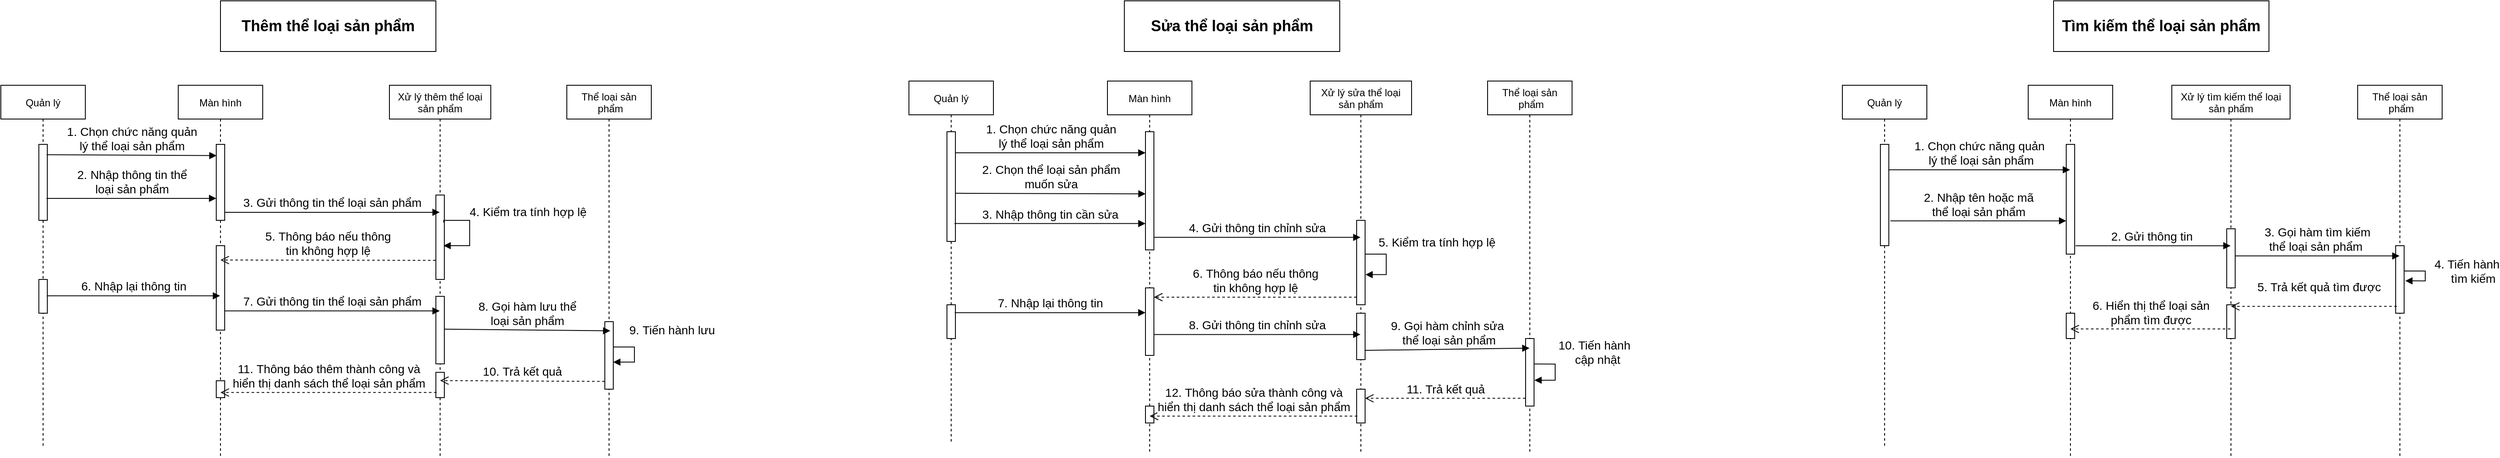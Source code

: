 <mxfile version="17.4.2" type="device"><diagram id="kgpKYQtTHZ0yAKxKKP6v" name="Page-1"><mxGraphModel dx="1021" dy="1751" grid="1" gridSize="10" guides="1" tooltips="1" connect="1" arrows="1" fold="1" page="1" pageScale="1" pageWidth="850" pageHeight="1100" math="0" shadow="0"><root><mxCell id="0"/><mxCell id="1" parent="0"/><mxCell id="3nuBFxr9cyL0pnOWT2aG-1" value="Quản lý" style="shape=umlLifeline;perimeter=lifelinePerimeter;container=1;collapsible=0;recursiveResize=0;rounded=0;shadow=0;strokeWidth=1;" parent="1" vertex="1"><mxGeometry x="150" y="80" width="100" height="430" as="geometry"/></mxCell><mxCell id="3nuBFxr9cyL0pnOWT2aG-2" value="" style="points=[];perimeter=orthogonalPerimeter;rounded=0;shadow=0;strokeWidth=1;" parent="3nuBFxr9cyL0pnOWT2aG-1" vertex="1"><mxGeometry x="45" y="70" width="10" height="90" as="geometry"/></mxCell><mxCell id="gBIo79_d9cCzOgbuqsFI-15" value="" style="html=1;points=[];perimeter=orthogonalPerimeter;fontSize=12;" parent="3nuBFxr9cyL0pnOWT2aG-1" vertex="1"><mxGeometry x="45" y="230" width="10" height="40" as="geometry"/></mxCell><mxCell id="3nuBFxr9cyL0pnOWT2aG-5" value="Màn hình" style="shape=umlLifeline;perimeter=lifelinePerimeter;container=1;collapsible=0;recursiveResize=0;rounded=0;shadow=0;strokeWidth=1;" parent="1" vertex="1"><mxGeometry x="360" y="80" width="100" height="440" as="geometry"/></mxCell><mxCell id="3nuBFxr9cyL0pnOWT2aG-6" value="" style="points=[];perimeter=orthogonalPerimeter;rounded=0;shadow=0;strokeWidth=1;" parent="3nuBFxr9cyL0pnOWT2aG-5" vertex="1"><mxGeometry x="45" y="70" width="10" height="90" as="geometry"/></mxCell><mxCell id="gBIo79_d9cCzOgbuqsFI-12" value="" style="html=1;points=[];perimeter=orthogonalPerimeter;fontSize=12;" parent="3nuBFxr9cyL0pnOWT2aG-5" vertex="1"><mxGeometry x="45" y="190" width="10" height="100" as="geometry"/></mxCell><mxCell id="gBIo79_d9cCzOgbuqsFI-25" value="" style="html=1;points=[];perimeter=orthogonalPerimeter;fontSize=12;" parent="3nuBFxr9cyL0pnOWT2aG-5" vertex="1"><mxGeometry x="45" y="350" width="10" height="20" as="geometry"/></mxCell><mxCell id="gBIo79_d9cCzOgbuqsFI-2" value="Xử lý thêm thể loại&#10;sản phẩm" style="shape=umlLifeline;perimeter=lifelinePerimeter;container=1;collapsible=0;recursiveResize=0;rounded=0;shadow=0;strokeWidth=1;" parent="1" vertex="1"><mxGeometry x="610" y="80" width="120" height="440" as="geometry"/></mxCell><mxCell id="gBIo79_d9cCzOgbuqsFI-3" value="" style="points=[];perimeter=orthogonalPerimeter;rounded=0;shadow=0;strokeWidth=1;" parent="gBIo79_d9cCzOgbuqsFI-2" vertex="1"><mxGeometry x="55" y="130" width="10" height="100" as="geometry"/></mxCell><mxCell id="gBIo79_d9cCzOgbuqsFI-10" value="&lt;font style=&quot;font-size: 14px&quot;&gt;4.&amp;nbsp;Kiểm tra tính hợp lệ&lt;/font&gt;" style="edgeStyle=orthogonalEdgeStyle;html=1;align=left;spacingLeft=2;endArrow=block;rounded=0;fontSize=12;exitX=0.928;exitY=0.326;exitDx=0;exitDy=0;exitPerimeter=0;" parent="gBIo79_d9cCzOgbuqsFI-2" source="gBIo79_d9cCzOgbuqsFI-3" edge="1"><mxGeometry x="-0.375" y="10" relative="1" as="geometry"><mxPoint x="65" y="120" as="sourcePoint"/><Array as="points"><mxPoint x="64" y="160"/><mxPoint x="95" y="160"/><mxPoint x="95" y="190"/></Array><mxPoint x="64" y="190" as="targetPoint"/><mxPoint as="offset"/></mxGeometry></mxCell><mxCell id="gBIo79_d9cCzOgbuqsFI-17" value="" style="html=1;points=[];perimeter=orthogonalPerimeter;fontSize=12;" parent="gBIo79_d9cCzOgbuqsFI-2" vertex="1"><mxGeometry x="55" y="250" width="10" height="80" as="geometry"/></mxCell><mxCell id="gBIo79_d9cCzOgbuqsFI-23" value="" style="html=1;points=[];perimeter=orthogonalPerimeter;fontSize=12;" parent="gBIo79_d9cCzOgbuqsFI-2" vertex="1"><mxGeometry x="55" y="340" width="10" height="30" as="geometry"/></mxCell><mxCell id="gBIo79_d9cCzOgbuqsFI-4" value="Thể loại sản&#10; phẩm" style="shape=umlLifeline;perimeter=lifelinePerimeter;container=1;collapsible=0;recursiveResize=0;rounded=0;shadow=0;strokeWidth=1;" parent="1" vertex="1"><mxGeometry x="820" y="80" width="100" height="440" as="geometry"/></mxCell><mxCell id="gBIo79_d9cCzOgbuqsFI-20" value="&lt;font style=&quot;font-size: 14px&quot;&gt;9.&amp;nbsp;Tiến hành lưu&lt;/font&gt;" style="edgeStyle=orthogonalEdgeStyle;html=1;align=left;spacingLeft=2;endArrow=block;rounded=0;entryX=0.986;entryY=0.599;fontSize=12;entryDx=0;entryDy=0;entryPerimeter=0;" parent="gBIo79_d9cCzOgbuqsFI-4" target="gBIo79_d9cCzOgbuqsFI-21" edge="1"><mxGeometry x="-0.453" y="20" relative="1" as="geometry"><mxPoint x="50" y="310" as="sourcePoint"/><Array as="points"><mxPoint x="80" y="310"/><mxPoint x="80" y="328"/></Array><mxPoint x="55" y="330" as="targetPoint"/><mxPoint as="offset"/></mxGeometry></mxCell><mxCell id="gBIo79_d9cCzOgbuqsFI-21" value="" style="html=1;points=[];perimeter=orthogonalPerimeter;fontSize=12;" parent="gBIo79_d9cCzOgbuqsFI-4" vertex="1"><mxGeometry x="45" y="280" width="10" height="80" as="geometry"/></mxCell><mxCell id="gBIo79_d9cCzOgbuqsFI-7" value="&lt;font style=&quot;font-size: 14px&quot;&gt;2. Nhập thông tin thể&lt;br&gt;loại sản phẩm&lt;/font&gt;" style="html=1;verticalAlign=bottom;endArrow=block;rounded=0;exitX=0.9;exitY=0.711;exitDx=0;exitDy=0;exitPerimeter=0;" parent="1" source="3nuBFxr9cyL0pnOWT2aG-2" target="3nuBFxr9cyL0pnOWT2aG-6" edge="1"><mxGeometry width="80" relative="1" as="geometry"><mxPoint x="510" y="270" as="sourcePoint"/><mxPoint x="590" y="270" as="targetPoint"/></mxGeometry></mxCell><mxCell id="gBIo79_d9cCzOgbuqsFI-8" value="&lt;font style=&quot;font-size: 14px&quot;&gt;3. Gửi thông tin thể loại sản phẩm&lt;/font&gt;" style="html=1;verticalAlign=bottom;endArrow=block;rounded=0;fontSize=12;exitX=1.031;exitY=0.894;exitDx=0;exitDy=0;exitPerimeter=0;" parent="1" source="3nuBFxr9cyL0pnOWT2aG-6" target="gBIo79_d9cCzOgbuqsFI-2" edge="1"><mxGeometry width="80" relative="1" as="geometry"><mxPoint x="510" y="270" as="sourcePoint"/><mxPoint x="590" y="270" as="targetPoint"/></mxGeometry></mxCell><mxCell id="gBIo79_d9cCzOgbuqsFI-11" value="&lt;font style=&quot;font-size: 14px&quot;&gt;5.&amp;nbsp;Thông báo nếu thông&lt;br&gt;tin không hợp lệ&lt;/font&gt;" style="html=1;verticalAlign=bottom;endArrow=open;dashed=1;endSize=8;rounded=0;fontSize=12;exitX=-0.038;exitY=0.774;exitDx=0;exitDy=0;exitPerimeter=0;" parent="1" source="gBIo79_d9cCzOgbuqsFI-3" edge="1"><mxGeometry relative="1" as="geometry"><mxPoint x="640" y="260" as="sourcePoint"/><mxPoint x="410" y="287" as="targetPoint"/></mxGeometry></mxCell><mxCell id="gBIo79_d9cCzOgbuqsFI-13" value="&lt;font style=&quot;font-size: 14px&quot;&gt;6.&amp;nbsp;Nhập lại thông tin&lt;/font&gt;" style="html=1;verticalAlign=bottom;endArrow=block;rounded=0;fontSize=12;exitX=0.938;exitY=0.485;exitDx=0;exitDy=0;exitPerimeter=0;" parent="1" source="gBIo79_d9cCzOgbuqsFI-15" target="3nuBFxr9cyL0pnOWT2aG-5" edge="1"><mxGeometry width="80" relative="1" as="geometry"><mxPoint x="180" y="318" as="sourcePoint"/><mxPoint x="390" y="329" as="targetPoint"/></mxGeometry></mxCell><mxCell id="gBIo79_d9cCzOgbuqsFI-16" value="&lt;font style=&quot;font-size: 14px&quot;&gt;7. Gửi thông tin thể loại sản phẩm&lt;/font&gt;" style="html=1;verticalAlign=bottom;endArrow=block;rounded=0;fontSize=12;exitX=0.938;exitY=0.773;exitDx=0;exitDy=0;exitPerimeter=0;" parent="1" source="gBIo79_d9cCzOgbuqsFI-12" target="gBIo79_d9cCzOgbuqsFI-2" edge="1"><mxGeometry width="80" relative="1" as="geometry"><mxPoint x="360" y="290" as="sourcePoint"/><mxPoint x="440" y="290" as="targetPoint"/></mxGeometry></mxCell><mxCell id="gBIo79_d9cCzOgbuqsFI-18" value="&lt;font style=&quot;font-size: 14px&quot;&gt;8.&amp;nbsp;Gọi hàm lưu thể&lt;br&gt;loại sản phẩm&lt;/font&gt;" style="html=1;verticalAlign=bottom;endArrow=block;rounded=0;fontSize=12;exitX=0.986;exitY=0.486;exitDx=0;exitDy=0;exitPerimeter=0;entryX=0.515;entryY=0.661;entryDx=0;entryDy=0;entryPerimeter=0;" parent="1" source="gBIo79_d9cCzOgbuqsFI-17" target="gBIo79_d9cCzOgbuqsFI-4" edge="1"><mxGeometry width="80" relative="1" as="geometry"><mxPoint x="660" y="330" as="sourcePoint"/><mxPoint x="740" y="330" as="targetPoint"/></mxGeometry></mxCell><mxCell id="gBIo79_d9cCzOgbuqsFI-22" value="&lt;font style=&quot;font-size: 14px&quot;&gt;10.&amp;nbsp;Trả kết quả&lt;/font&gt;" style="html=1;verticalAlign=bottom;endArrow=open;dashed=1;endSize=8;rounded=0;fontSize=12;exitX=-0.014;exitY=0.885;exitDx=0;exitDy=0;exitPerimeter=0;entryX=0.5;entryY=0.795;entryDx=0;entryDy=0;entryPerimeter=0;" parent="1" source="gBIo79_d9cCzOgbuqsFI-21" target="gBIo79_d9cCzOgbuqsFI-2" edge="1"><mxGeometry relative="1" as="geometry"><mxPoint x="740" y="430" as="sourcePoint"/><mxPoint x="660" y="430" as="targetPoint"/></mxGeometry></mxCell><mxCell id="gBIo79_d9cCzOgbuqsFI-24" value="&lt;font style=&quot;font-size: 14px&quot;&gt;11.&amp;nbsp;Thông báo thêm thành công và&lt;br&gt;hiển thị danh sách thể loại sản phẩm&lt;/font&gt;" style="html=1;verticalAlign=bottom;endArrow=open;dashed=1;endSize=8;rounded=0;fontSize=12;exitX=0.081;exitY=0.797;exitDx=0;exitDy=0;exitPerimeter=0;" parent="1" source="gBIo79_d9cCzOgbuqsFI-23" target="3nuBFxr9cyL0pnOWT2aG-5" edge="1"><mxGeometry relative="1" as="geometry"><mxPoint x="610" y="380" as="sourcePoint"/><mxPoint x="530" y="380" as="targetPoint"/></mxGeometry></mxCell><mxCell id="gBIo79_d9cCzOgbuqsFI-26" value="&lt;b&gt;&lt;font style=&quot;font-size: 18px&quot;&gt;Thêm thể loại sản phẩm&lt;/font&gt;&lt;/b&gt;" style="rounded=0;whiteSpace=wrap;html=1;fontSize=12;" parent="1" vertex="1"><mxGeometry x="410" y="-20" width="255" height="60" as="geometry"/></mxCell><mxCell id="gBIo79_d9cCzOgbuqsFI-50" value="&lt;b&gt;&lt;font style=&quot;font-size: 18px&quot;&gt;Sửa thể loại sản phẩm&lt;/font&gt;&lt;/b&gt;" style="rounded=0;whiteSpace=wrap;html=1;fontSize=12;" parent="1" vertex="1"><mxGeometry x="1480" y="-20" width="255" height="60" as="geometry"/></mxCell><mxCell id="gBIo79_d9cCzOgbuqsFI-52" value="Quản lý" style="shape=umlLifeline;perimeter=lifelinePerimeter;container=1;collapsible=0;recursiveResize=0;rounded=0;shadow=0;strokeWidth=1;" parent="1" vertex="1"><mxGeometry x="2330" y="80" width="100" height="430" as="geometry"/></mxCell><mxCell id="gBIo79_d9cCzOgbuqsFI-53" value="" style="points=[];perimeter=orthogonalPerimeter;rounded=0;shadow=0;strokeWidth=1;" parent="gBIo79_d9cCzOgbuqsFI-52" vertex="1"><mxGeometry x="45" y="70" width="10" height="120" as="geometry"/></mxCell><mxCell id="gBIo79_d9cCzOgbuqsFI-55" value="Màn hình" style="shape=umlLifeline;perimeter=lifelinePerimeter;container=1;collapsible=0;recursiveResize=0;rounded=0;shadow=0;strokeWidth=1;" parent="1" vertex="1"><mxGeometry x="2550" y="80" width="100" height="440" as="geometry"/></mxCell><mxCell id="gBIo79_d9cCzOgbuqsFI-56" value="" style="points=[];perimeter=orthogonalPerimeter;rounded=0;shadow=0;strokeWidth=1;" parent="gBIo79_d9cCzOgbuqsFI-55" vertex="1"><mxGeometry x="45" y="70" width="10" height="130" as="geometry"/></mxCell><mxCell id="gBIo79_d9cCzOgbuqsFI-87" value="" style="html=1;points=[];perimeter=orthogonalPerimeter;fontSize=12;" parent="gBIo79_d9cCzOgbuqsFI-55" vertex="1"><mxGeometry x="45" y="270" width="10" height="30" as="geometry"/></mxCell><mxCell id="gBIo79_d9cCzOgbuqsFI-59" value="Xử lý tìm kiếm thể loại&#10;sản phẩm" style="shape=umlLifeline;perimeter=lifelinePerimeter;container=1;collapsible=0;recursiveResize=0;rounded=0;shadow=0;strokeWidth=1;" parent="1" vertex="1"><mxGeometry x="2720" y="80" width="140" height="440" as="geometry"/></mxCell><mxCell id="gBIo79_d9cCzOgbuqsFI-60" value="" style="points=[];perimeter=orthogonalPerimeter;rounded=0;shadow=0;strokeWidth=1;" parent="gBIo79_d9cCzOgbuqsFI-59" vertex="1"><mxGeometry x="65" y="170" width="10" height="70" as="geometry"/></mxCell><mxCell id="gBIo79_d9cCzOgbuqsFI-85" value="" style="html=1;points=[];perimeter=orthogonalPerimeter;fontSize=12;" parent="gBIo79_d9cCzOgbuqsFI-59" vertex="1"><mxGeometry x="65" y="260" width="10" height="40" as="geometry"/></mxCell><mxCell id="gBIo79_d9cCzOgbuqsFI-64" value="Thể loại sản&#10; phẩm" style="shape=umlLifeline;perimeter=lifelinePerimeter;container=1;collapsible=0;recursiveResize=0;rounded=0;shadow=0;strokeWidth=1;" parent="1" vertex="1"><mxGeometry x="2940" y="80" width="100" height="440" as="geometry"/></mxCell><mxCell id="gBIo79_d9cCzOgbuqsFI-79" value="" style="html=1;points=[];perimeter=orthogonalPerimeter;fontSize=12;" parent="gBIo79_d9cCzOgbuqsFI-64" vertex="1"><mxGeometry x="45" y="190" width="10" height="80" as="geometry"/></mxCell><mxCell id="gBIo79_d9cCzOgbuqsFI-83" value="&lt;font style=&quot;font-size: 14px&quot;&gt;4. Tiến hành&lt;br&gt;&amp;nbsp; &amp;nbsp; &amp;nbsp;tìm kiếm&lt;/font&gt;" style="edgeStyle=orthogonalEdgeStyle;html=1;align=left;spacingLeft=2;endArrow=block;rounded=0;fontSize=12;exitX=1;exitY=0.375;exitDx=0;exitDy=0;exitPerimeter=0;entryX=1.133;entryY=0.521;entryDx=0;entryDy=0;entryPerimeter=0;" parent="gBIo79_d9cCzOgbuqsFI-64" source="gBIo79_d9cCzOgbuqsFI-79" target="gBIo79_d9cCzOgbuqsFI-79" edge="1"><mxGeometry x="-0.286" y="-10" relative="1" as="geometry"><mxPoint x="60" y="160" as="sourcePoint"/><Array as="points"><mxPoint x="80" y="220"/><mxPoint x="80" y="232"/></Array><mxPoint x="60" y="220" as="targetPoint"/><mxPoint x="10" y="-10" as="offset"/></mxGeometry></mxCell><mxCell id="gBIo79_d9cCzOgbuqsFI-67" value="&lt;font style=&quot;font-size: 14px&quot;&gt;2. Nhập tên hoặc mã&lt;br&gt;thể loại sản phẩm&lt;/font&gt;" style="html=1;verticalAlign=bottom;endArrow=block;rounded=0;exitX=1.18;exitY=0.755;exitDx=0;exitDy=0;exitPerimeter=0;" parent="1" source="gBIo79_d9cCzOgbuqsFI-53" target="gBIo79_d9cCzOgbuqsFI-56" edge="1"><mxGeometry width="80" relative="1" as="geometry"><mxPoint x="2390" y="240" as="sourcePoint"/><mxPoint x="2760" y="270" as="targetPoint"/></mxGeometry></mxCell><mxCell id="gBIo79_d9cCzOgbuqsFI-68" value="&lt;font style=&quot;font-size: 14px&quot;&gt;2. Gửi thông tin&amp;nbsp;&lt;/font&gt;" style="html=1;verticalAlign=bottom;endArrow=block;rounded=0;fontSize=12;exitX=1.1;exitY=0.924;exitDx=0;exitDy=0;exitPerimeter=0;" parent="1" source="gBIo79_d9cCzOgbuqsFI-56" target="gBIo79_d9cCzOgbuqsFI-59" edge="1"><mxGeometry width="80" relative="1" as="geometry"><mxPoint x="2680" y="270" as="sourcePoint"/><mxPoint x="2760" y="270" as="targetPoint"/></mxGeometry></mxCell><mxCell id="gBIo79_d9cCzOgbuqsFI-75" value="&lt;b&gt;&lt;font style=&quot;font-size: 18px&quot;&gt;Tìm kiếm thể loại sản phẩm&lt;/font&gt;&lt;/b&gt;" style="rounded=0;whiteSpace=wrap;html=1;fontSize=12;" parent="1" vertex="1"><mxGeometry x="2580" y="-20" width="255" height="60" as="geometry"/></mxCell><mxCell id="gBIo79_d9cCzOgbuqsFI-78" value="&lt;font style=&quot;font-size: 14px&quot;&gt;3. Gọi hàm tìm kiếm &lt;br&gt;thể loại sản phẩm&amp;nbsp;&lt;/font&gt;" style="html=1;verticalAlign=bottom;endArrow=block;rounded=0;fontSize=12;exitX=1.003;exitY=0.459;exitDx=0;exitDy=0;exitPerimeter=0;" parent="1" source="gBIo79_d9cCzOgbuqsFI-60" target="gBIo79_d9cCzOgbuqsFI-64" edge="1"><mxGeometry width="80" relative="1" as="geometry"><mxPoint x="2830" y="220" as="sourcePoint"/><mxPoint x="2710" y="260" as="targetPoint"/></mxGeometry></mxCell><mxCell id="gBIo79_d9cCzOgbuqsFI-84" value="&lt;font style=&quot;font-size: 14px&quot;&gt;5. Trả kết quả tìm được&lt;/font&gt;" style="html=1;verticalAlign=bottom;endArrow=open;dashed=1;endSize=8;rounded=0;fontSize=12;exitX=0.134;exitY=0.899;exitDx=0;exitDy=0;exitPerimeter=0;" parent="1" source="gBIo79_d9cCzOgbuqsFI-79" target="gBIo79_d9cCzOgbuqsFI-59" edge="1"><mxGeometry x="-0.056" y="-12" relative="1" as="geometry"><mxPoint x="2930" y="200" as="sourcePoint"/><mxPoint x="2850" y="200" as="targetPoint"/><mxPoint as="offset"/></mxGeometry></mxCell><mxCell id="gBIo79_d9cCzOgbuqsFI-86" value="&lt;font style=&quot;font-size: 14px&quot;&gt;6. Hiển thị thể loại sản&lt;br&gt;phẩm tìm được&lt;/font&gt;" style="html=1;verticalAlign=bottom;endArrow=open;dashed=1;endSize=8;rounded=0;fontSize=12;exitX=0.495;exitY=0.656;exitDx=0;exitDy=0;exitPerimeter=0;" parent="1" source="gBIo79_d9cCzOgbuqsFI-59" target="gBIo79_d9cCzOgbuqsFI-55" edge="1"><mxGeometry relative="1" as="geometry"><mxPoint x="2930" y="330" as="sourcePoint"/><mxPoint x="2700" y="310" as="targetPoint"/></mxGeometry></mxCell><mxCell id="gBIo79_d9cCzOgbuqsFI-88" value="&lt;font style=&quot;font-size: 14px&quot;&gt;1. Chọn chức năng quản &lt;br&gt;lý thể loại sản phẩm&lt;/font&gt;" style="html=1;verticalAlign=bottom;endArrow=block;rounded=0;fontSize=12;entryX=0.033;entryY=0.148;entryDx=0;entryDy=0;entryPerimeter=0;exitX=0.92;exitY=0.136;exitDx=0;exitDy=0;exitPerimeter=0;" parent="1" source="3nuBFxr9cyL0pnOWT2aG-2" target="3nuBFxr9cyL0pnOWT2aG-6" edge="1"><mxGeometry width="80" relative="1" as="geometry"><mxPoint x="140" y="163" as="sourcePoint"/><mxPoint x="680" y="190" as="targetPoint"/></mxGeometry></mxCell><mxCell id="gBIo79_d9cCzOgbuqsFI-89" value="Quản lý" style="shape=umlLifeline;perimeter=lifelinePerimeter;container=1;collapsible=0;recursiveResize=0;rounded=0;shadow=0;strokeWidth=1;" parent="1" vertex="1"><mxGeometry x="1225" y="75" width="100" height="430" as="geometry"/></mxCell><mxCell id="gBIo79_d9cCzOgbuqsFI-90" value="" style="points=[];perimeter=orthogonalPerimeter;rounded=0;shadow=0;strokeWidth=1;" parent="gBIo79_d9cCzOgbuqsFI-89" vertex="1"><mxGeometry x="45" y="60" width="10" height="130" as="geometry"/></mxCell><mxCell id="gBIo79_d9cCzOgbuqsFI-91" value="" style="html=1;points=[];perimeter=orthogonalPerimeter;fontSize=12;" parent="gBIo79_d9cCzOgbuqsFI-89" vertex="1"><mxGeometry x="45" y="265" width="10" height="40" as="geometry"/></mxCell><mxCell id="gBIo79_d9cCzOgbuqsFI-92" value="Màn hình" style="shape=umlLifeline;perimeter=lifelinePerimeter;container=1;collapsible=0;recursiveResize=0;rounded=0;shadow=0;strokeWidth=1;" parent="1" vertex="1"><mxGeometry x="1460" y="75" width="100" height="440" as="geometry"/></mxCell><mxCell id="gBIo79_d9cCzOgbuqsFI-93" value="" style="points=[];perimeter=orthogonalPerimeter;rounded=0;shadow=0;strokeWidth=1;" parent="gBIo79_d9cCzOgbuqsFI-92" vertex="1"><mxGeometry x="45" y="60" width="10" height="140" as="geometry"/></mxCell><mxCell id="gBIo79_d9cCzOgbuqsFI-94" value="" style="html=1;points=[];perimeter=orthogonalPerimeter;fontSize=12;" parent="gBIo79_d9cCzOgbuqsFI-92" vertex="1"><mxGeometry x="45" y="245" width="10" height="80" as="geometry"/></mxCell><mxCell id="gBIo79_d9cCzOgbuqsFI-95" value="" style="html=1;points=[];perimeter=orthogonalPerimeter;fontSize=12;" parent="gBIo79_d9cCzOgbuqsFI-92" vertex="1"><mxGeometry x="45" y="385" width="10" height="20" as="geometry"/></mxCell><mxCell id="gBIo79_d9cCzOgbuqsFI-96" value="Xử lý sửa thể loại&#10;sản phẩm" style="shape=umlLifeline;perimeter=lifelinePerimeter;container=1;collapsible=0;recursiveResize=0;rounded=0;shadow=0;strokeWidth=1;" parent="1" vertex="1"><mxGeometry x="1700" y="75" width="120" height="440" as="geometry"/></mxCell><mxCell id="gBIo79_d9cCzOgbuqsFI-97" value="" style="points=[];perimeter=orthogonalPerimeter;rounded=0;shadow=0;strokeWidth=1;" parent="gBIo79_d9cCzOgbuqsFI-96" vertex="1"><mxGeometry x="55" y="165" width="10" height="100" as="geometry"/></mxCell><mxCell id="gBIo79_d9cCzOgbuqsFI-99" value="" style="html=1;points=[];perimeter=orthogonalPerimeter;fontSize=12;" parent="gBIo79_d9cCzOgbuqsFI-96" vertex="1"><mxGeometry x="55" y="275" width="10" height="55" as="geometry"/></mxCell><mxCell id="gBIo79_d9cCzOgbuqsFI-100" value="" style="html=1;points=[];perimeter=orthogonalPerimeter;fontSize=12;" parent="gBIo79_d9cCzOgbuqsFI-96" vertex="1"><mxGeometry x="55" y="365" width="10" height="40" as="geometry"/></mxCell><mxCell id="xBpZFe5aoD95h5T0WtK2-6" value="&lt;font style=&quot;font-size: 14px&quot;&gt;5.&amp;nbsp;Kiểm tra tính hợp lệ&lt;/font&gt;" style="edgeStyle=orthogonalEdgeStyle;html=1;align=left;spacingLeft=2;endArrow=block;rounded=0;fontSize=12;entryX=1.039;entryY=0.643;entryDx=0;entryDy=0;entryPerimeter=0;" edge="1" parent="gBIo79_d9cCzOgbuqsFI-96" target="gBIo79_d9cCzOgbuqsFI-97"><mxGeometry x="-0.67" y="14" relative="1" as="geometry"><mxPoint x="65" y="205" as="sourcePoint"/><Array as="points"><mxPoint x="66" y="205"/><mxPoint x="90" y="205"/><mxPoint x="90" y="229"/></Array><mxPoint x="100" y="195.0" as="targetPoint"/><mxPoint as="offset"/></mxGeometry></mxCell><mxCell id="gBIo79_d9cCzOgbuqsFI-101" value="Thể loại sản&#10; phẩm" style="shape=umlLifeline;perimeter=lifelinePerimeter;container=1;collapsible=0;recursiveResize=0;rounded=0;shadow=0;strokeWidth=1;" parent="1" vertex="1"><mxGeometry x="1910" y="75" width="100" height="440" as="geometry"/></mxCell><mxCell id="gBIo79_d9cCzOgbuqsFI-102" value="&lt;font style=&quot;font-size: 14px&quot;&gt;10.&amp;nbsp;Tiến hành&lt;br&gt;&amp;nbsp; &amp;nbsp; &amp;nbsp;cập nhật&lt;/font&gt;" style="edgeStyle=orthogonalEdgeStyle;html=1;align=left;spacingLeft=2;endArrow=block;rounded=0;fontSize=12;exitX=1.042;exitY=0.377;exitDx=0;exitDy=0;exitPerimeter=0;entryX=1.042;entryY=0.617;entryDx=0;entryDy=0;entryPerimeter=0;" parent="gBIo79_d9cCzOgbuqsFI-101" source="gBIo79_d9cCzOgbuqsFI-103" target="gBIo79_d9cCzOgbuqsFI-103" edge="1"><mxGeometry x="-0.108" y="-20" relative="1" as="geometry"><mxPoint x="50" y="310" as="sourcePoint"/><Array as="points"><mxPoint x="80" y="335"/><mxPoint x="80" y="354"/></Array><mxPoint x="60" y="315" as="targetPoint"/><mxPoint x="20" y="-20" as="offset"/></mxGeometry></mxCell><mxCell id="gBIo79_d9cCzOgbuqsFI-103" value="" style="html=1;points=[];perimeter=orthogonalPerimeter;fontSize=12;" parent="gBIo79_d9cCzOgbuqsFI-101" vertex="1"><mxGeometry x="45" y="305" width="10" height="80" as="geometry"/></mxCell><mxCell id="gBIo79_d9cCzOgbuqsFI-104" value="&lt;font style=&quot;font-size: 14px&quot;&gt;3. Nhập thông tin cần sửa&lt;/font&gt;" style="html=1;verticalAlign=bottom;endArrow=block;rounded=0;exitX=0.893;exitY=0.837;exitDx=0;exitDy=0;exitPerimeter=0;" parent="1" source="gBIo79_d9cCzOgbuqsFI-90" target="gBIo79_d9cCzOgbuqsFI-93" edge="1"><mxGeometry width="80" relative="1" as="geometry"><mxPoint x="1280" y="230" as="sourcePoint"/><mxPoint x="1710" y="265" as="targetPoint"/></mxGeometry></mxCell><mxCell id="gBIo79_d9cCzOgbuqsFI-105" value="&lt;font style=&quot;font-size: 14px&quot;&gt;4. Gửi thông tin chỉnh sửa&lt;/font&gt;" style="html=1;verticalAlign=bottom;endArrow=block;rounded=0;fontSize=12;exitX=1.031;exitY=0.894;exitDx=0;exitDy=0;exitPerimeter=0;" parent="1" source="gBIo79_d9cCzOgbuqsFI-93" target="gBIo79_d9cCzOgbuqsFI-96" edge="1"><mxGeometry width="80" relative="1" as="geometry"><mxPoint x="1630" y="265" as="sourcePoint"/><mxPoint x="1710" y="265" as="targetPoint"/></mxGeometry></mxCell><mxCell id="gBIo79_d9cCzOgbuqsFI-106" value="&lt;font style=&quot;font-size: 14px&quot;&gt;6.&amp;nbsp;Thông báo nếu thông&lt;br&gt;tin không hợp lệ&lt;/font&gt;" style="html=1;verticalAlign=bottom;endArrow=open;dashed=1;endSize=8;rounded=0;fontSize=12;exitX=0;exitY=0.91;exitDx=0;exitDy=0;exitPerimeter=0;" parent="1" source="gBIo79_d9cCzOgbuqsFI-97" target="gBIo79_d9cCzOgbuqsFI-94" edge="1"><mxGeometry relative="1" as="geometry"><mxPoint x="1760" y="255" as="sourcePoint"/><mxPoint x="1510" y="255" as="targetPoint"/></mxGeometry></mxCell><mxCell id="gBIo79_d9cCzOgbuqsFI-107" value="&lt;font style=&quot;font-size: 14px&quot;&gt;7.&amp;nbsp;Nhập lại thông tin&lt;/font&gt;" style="html=1;verticalAlign=bottom;endArrow=block;rounded=0;fontSize=12;exitX=0.928;exitY=0.233;exitDx=0;exitDy=0;exitPerimeter=0;" parent="1" source="gBIo79_d9cCzOgbuqsFI-91" target="gBIo79_d9cCzOgbuqsFI-94" edge="1"><mxGeometry width="80" relative="1" as="geometry"><mxPoint x="1300" y="313" as="sourcePoint"/><mxPoint x="1510" y="324" as="targetPoint"/></mxGeometry></mxCell><mxCell id="gBIo79_d9cCzOgbuqsFI-108" value="&lt;font style=&quot;font-size: 14px&quot;&gt;8. Gửi thông tin chỉnh sửa&lt;/font&gt;" style="html=1;verticalAlign=bottom;endArrow=block;rounded=0;fontSize=12;exitX=1.011;exitY=0.69;exitDx=0;exitDy=0;exitPerimeter=0;" parent="1" source="gBIo79_d9cCzOgbuqsFI-94" target="gBIo79_d9cCzOgbuqsFI-96" edge="1"><mxGeometry width="80" relative="1" as="geometry"><mxPoint x="1520" y="340" as="sourcePoint"/><mxPoint x="1560" y="285" as="targetPoint"/></mxGeometry></mxCell><mxCell id="gBIo79_d9cCzOgbuqsFI-109" value="&lt;font style=&quot;font-size: 14px&quot;&gt;9.&amp;nbsp;Gọi hàm chỉnh sửa&lt;br&gt;&amp;nbsp;thể loại sản phẩm&lt;/font&gt;" style="html=1;verticalAlign=bottom;endArrow=block;rounded=0;fontSize=12;exitX=0.945;exitY=0.801;exitDx=0;exitDy=0;exitPerimeter=0;entryX=0.496;entryY=0.719;entryDx=0;entryDy=0;entryPerimeter=0;" parent="1" source="gBIo79_d9cCzOgbuqsFI-99" edge="1" target="gBIo79_d9cCzOgbuqsFI-101"><mxGeometry width="80" relative="1" as="geometry"><mxPoint x="1780" y="325" as="sourcePoint"/><mxPoint x="1960" y="354" as="targetPoint"/></mxGeometry></mxCell><mxCell id="gBIo79_d9cCzOgbuqsFI-110" value="&lt;font style=&quot;font-size: 14px&quot;&gt;11.&amp;nbsp;Trả kết quả&lt;/font&gt;" style="html=1;verticalAlign=bottom;endArrow=open;dashed=1;endSize=8;rounded=0;fontSize=12;exitX=-0.014;exitY=0.885;exitDx=0;exitDy=0;exitPerimeter=0;" parent="1" source="gBIo79_d9cCzOgbuqsFI-103" target="gBIo79_d9cCzOgbuqsFI-100" edge="1"><mxGeometry relative="1" as="geometry"><mxPoint x="1860" y="425" as="sourcePoint"/><mxPoint x="1780" y="425" as="targetPoint"/></mxGeometry></mxCell><mxCell id="gBIo79_d9cCzOgbuqsFI-111" value="&lt;font style=&quot;font-size: 14px&quot;&gt;12.&amp;nbsp;Thông báo sửa thành công và&lt;br&gt;hiển thị danh sách thể loại sản phẩm&lt;/font&gt;" style="html=1;verticalAlign=bottom;endArrow=open;dashed=1;endSize=8;rounded=0;fontSize=12;exitX=0.081;exitY=0.797;exitDx=0;exitDy=0;exitPerimeter=0;" parent="1" source="gBIo79_d9cCzOgbuqsFI-100" target="gBIo79_d9cCzOgbuqsFI-92" edge="1"><mxGeometry relative="1" as="geometry"><mxPoint x="1730" y="375" as="sourcePoint"/><mxPoint x="1650" y="375" as="targetPoint"/></mxGeometry></mxCell><mxCell id="gBIo79_d9cCzOgbuqsFI-112" value="&lt;font style=&quot;font-size: 14px&quot;&gt;1. Chọn chức năng quản&lt;br&gt;lý thể loại sản phẩm&lt;/font&gt;" style="html=1;verticalAlign=bottom;endArrow=block;rounded=0;fontSize=12;" parent="1" target="gBIo79_d9cCzOgbuqsFI-93" edge="1"><mxGeometry width="80" relative="1" as="geometry"><mxPoint x="1280" y="160" as="sourcePoint"/><mxPoint x="1510" y="152" as="targetPoint"/></mxGeometry></mxCell><mxCell id="gBIo79_d9cCzOgbuqsFI-116" value="1. Chọn chức năng quản&lt;br&gt;&amp;nbsp;lý thể loại sản phẩm" style="html=1;verticalAlign=bottom;endArrow=block;rounded=0;fontSize=14;exitX=0.933;exitY=0.251;exitDx=0;exitDy=0;exitPerimeter=0;" parent="1" source="gBIo79_d9cCzOgbuqsFI-53" target="gBIo79_d9cCzOgbuqsFI-55" edge="1"><mxGeometry width="80" relative="1" as="geometry"><mxPoint x="2280" y="210" as="sourcePoint"/><mxPoint x="2360" y="210" as="targetPoint"/></mxGeometry></mxCell><mxCell id="xBpZFe5aoD95h5T0WtK2-4" value="&lt;font style=&quot;font-size: 14px&quot;&gt;2. Chọn thể loại sản phẩm &lt;br&gt;muốn sửa&lt;/font&gt;" style="html=1;verticalAlign=bottom;endArrow=block;rounded=0;fontSize=12;entryX=0.014;entryY=0.526;entryDx=0;entryDy=0;entryPerimeter=0;exitX=0.962;exitY=0.561;exitDx=0;exitDy=0;exitPerimeter=0;" edge="1" parent="1" source="gBIo79_d9cCzOgbuqsFI-90" target="gBIo79_d9cCzOgbuqsFI-93"><mxGeometry width="80" relative="1" as="geometry"><mxPoint x="1293.43" y="163.72" as="sourcePoint"/><mxPoint x="1500" y="197" as="targetPoint"/></mxGeometry></mxCell></root></mxGraphModel></diagram></mxfile>